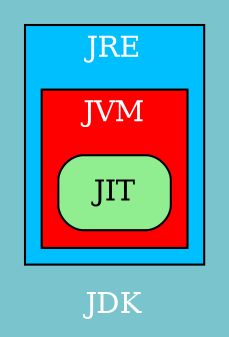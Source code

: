 digraph G {
  bgcolor="cadetblue3"
  label="JDK"
  fontcolor="white"
    subgraph clusterJRE {
      fillcolor="deepskyblue"
      label="JRE"
      fontcolor="white"
      style="filled"
         subgraph clusterJVM {
            fillcolor="red"
            label="JVM"
            fontcolor="white"
            style="filled"
		        node [shape=Mrecord fillcolor="lightgreen" style="filled" gradientangle=90]
		        JIT;
		     }
	  }
}